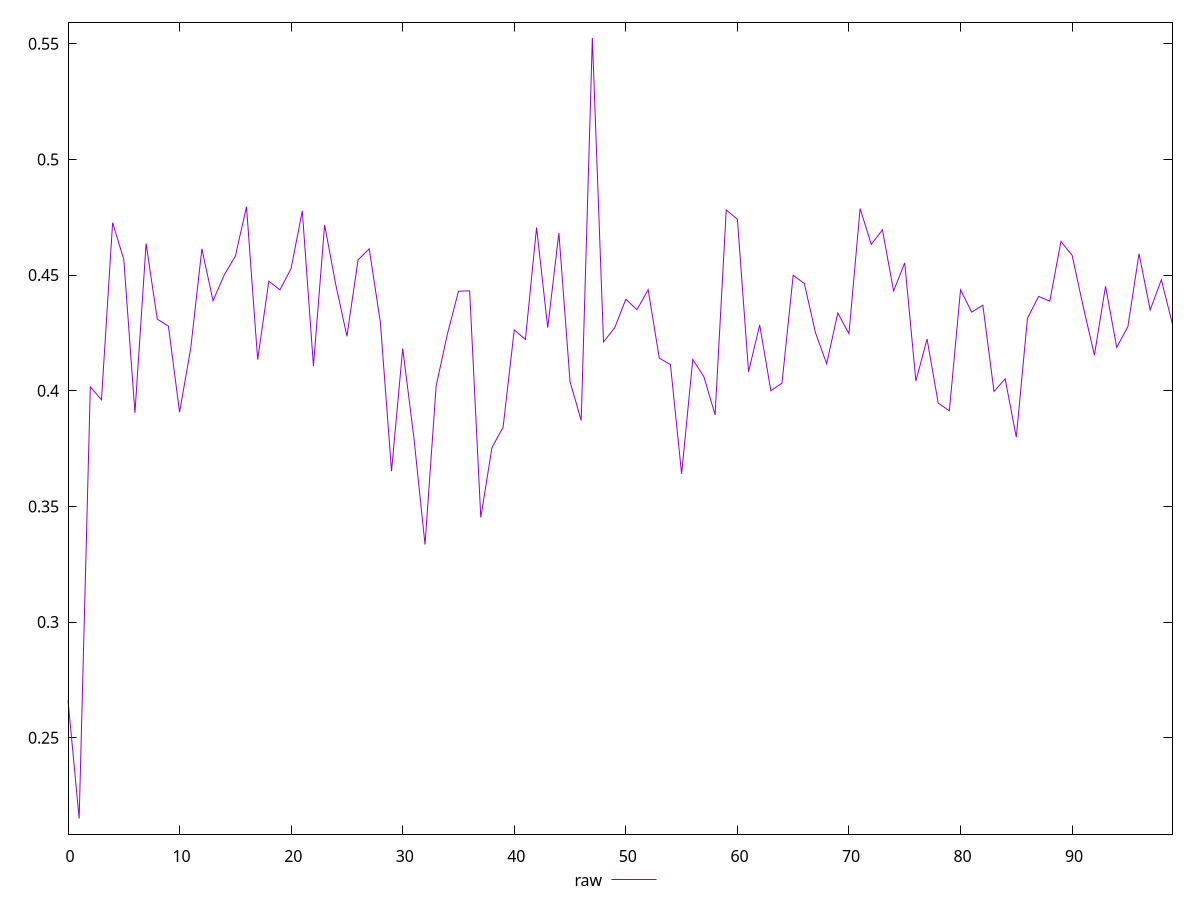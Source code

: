 reset

$raw <<EOF
0 0.2661871581935175
1 0.21508432752881365
2 0.4016673801435077
3 0.39611520943494005
4 0.4726753073422341
5 0.4567627784042194
6 0.39043935343867814
7 0.46364277564975453
8 0.4309616237077984
9 0.42795493716678296
10 0.39072229960198757
11 0.4183249406391494
12 0.4613639083187619
13 0.438880094888751
14 0.45003416571661087
15 0.45817288918219407
16 0.4795798963602592
17 0.41342181337112544
18 0.44735114988746105
19 0.443606464006139
20 0.4529162651924182
21 0.4777603341186558
22 0.41071597453047387
23 0.4716868565027459
24 0.4459041146246585
25 0.4235686598963828
26 0.4565903342173211
27 0.46134464049894414
28 0.42950299277386494
29 0.3652665084774116
30 0.41827071721750314
31 0.37990349042226684
32 0.3334995200527326
33 0.4021557919163763
34 0.4243556461656931
35 0.44300285691375413
36 0.44319627860454697
37 0.3452098998889046
38 0.37540664942100144
39 0.3842780669225394
40 0.4262974074711169
41 0.422169857683616
42 0.4705677877818987
43 0.4272614677071918
44 0.4682219133831712
45 0.4038922717755982
46 0.3871665041859561
47 0.5525295247348673
48 0.42111408016719293
49 0.4272028449115738
50 0.43955961849785036
51 0.4350381250334514
52 0.4437017382979019
53 0.4140972951239776
54 0.4113139444031878
55 0.36402664330888557
56 0.41353793362014307
57 0.40604226080189265
58 0.389564114638075
59 0.47814808363882777
60 0.47414019704970456
61 0.40821694550533844
62 0.4284568445697108
63 0.39997351857952196
64 0.4033351746148831
65 0.44991393979994354
66 0.4463708086245664
67 0.4250526262495989
68 0.41167109343545616
69 0.43360065295331557
70 0.4246722502749123
71 0.47873697407005616
72 0.4632811976110582
73 0.46956845393038693
74 0.44313719017179487
75 0.45527997519494384
76 0.404218089847923
77 0.4223416004289761
78 0.39463496634094175
79 0.3913385129420046
80 0.4436223398721685
81 0.4339873870186334
82 0.4369864134125194
83 0.3997141594095114
84 0.40513543287056847
85 0.3799293349485696
86 0.43128741258212877
87 0.44079129970708514
88 0.4387042899137807
89 0.4645336229200201
90 0.45858675873693366
91 0.43626139157538124
92 0.4154138856537047
93 0.4451511968031533
94 0.4187488866877663
95 0.42768642973752086
96 0.4592293098090971
97 0.4349189038725509
98 0.44797112840018427
99 0.42871033921273316
EOF

set key outside below
set xrange [0:99]
set yrange [0.2083354235846926:0.5592784286789884]
set trange [0.2083354235846926:0.5592784286789884]
set terminal svg size 640, 500 enhanced background rgb 'white'
set output "report_00017_2021-02-10T15-08-03.406Z/meta/pScore/samples/pages/raw/values.svg"

plot $raw title "raw" with line

reset
